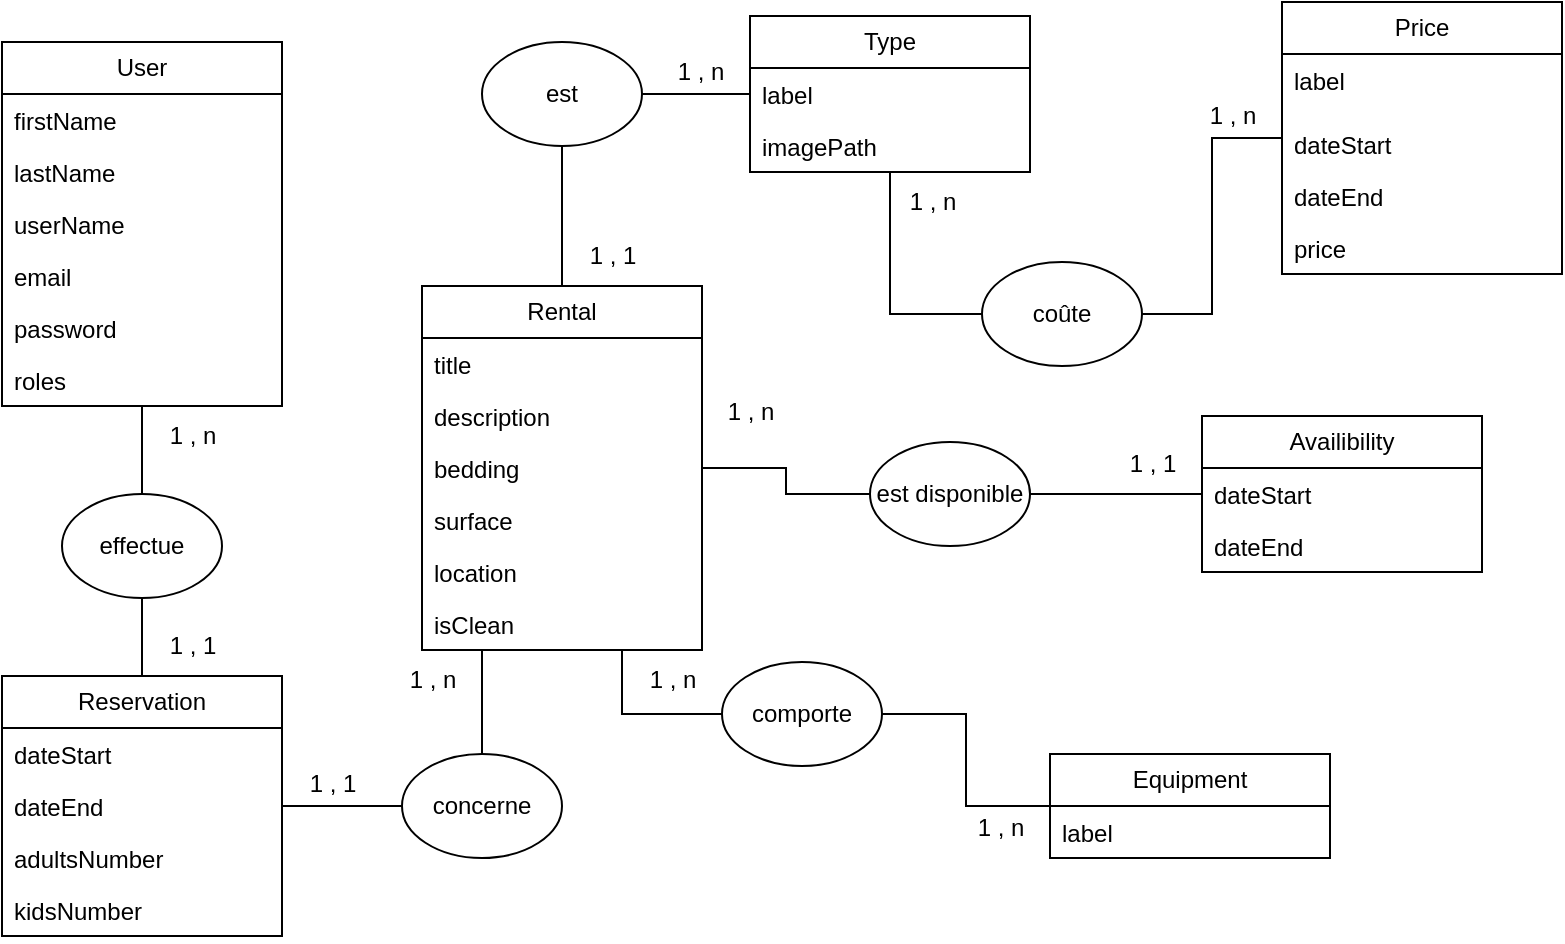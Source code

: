 <mxfile version="26.0.11">
  <diagram name="Page-1" id="E4lBogSGnSg3_TN0A-qY">
    <mxGraphModel dx="1034" dy="461" grid="1" gridSize="10" guides="1" tooltips="1" connect="1" arrows="1" fold="1" page="1" pageScale="1" pageWidth="827" pageHeight="1169" math="0" shadow="0">
      <root>
        <mxCell id="0" />
        <mxCell id="1" parent="0" />
        <mxCell id="Amm_83jfL92WNA0lxqHZ-40" style="edgeStyle=orthogonalEdgeStyle;rounded=0;orthogonalLoop=1;jettySize=auto;html=1;exitX=0.5;exitY=1;exitDx=0;exitDy=0;entryX=0.5;entryY=0;entryDx=0;entryDy=0;endArrow=none;startFill=0;" parent="1" source="Amm_83jfL92WNA0lxqHZ-1" target="Amm_83jfL92WNA0lxqHZ-39" edge="1">
          <mxGeometry relative="1" as="geometry" />
        </mxCell>
        <mxCell id="Amm_83jfL92WNA0lxqHZ-1" value="User" style="swimlane;fontStyle=0;childLayout=stackLayout;horizontal=1;startSize=26;fillColor=none;horizontalStack=0;resizeParent=1;resizeParentMax=0;resizeLast=0;collapsible=1;marginBottom=0;whiteSpace=wrap;html=1;" parent="1" vertex="1">
          <mxGeometry x="40" y="40" width="140" height="182" as="geometry" />
        </mxCell>
        <mxCell id="Amm_83jfL92WNA0lxqHZ-2" value="&lt;div&gt;firstName&lt;/div&gt;" style="text;strokeColor=none;fillColor=none;align=left;verticalAlign=top;spacingLeft=4;spacingRight=4;overflow=hidden;rotatable=0;points=[[0,0.5],[1,0.5]];portConstraint=eastwest;whiteSpace=wrap;html=1;" parent="Amm_83jfL92WNA0lxqHZ-1" vertex="1">
          <mxGeometry y="26" width="140" height="26" as="geometry" />
        </mxCell>
        <mxCell id="Amm_83jfL92WNA0lxqHZ-3" value="lastName" style="text;strokeColor=none;fillColor=none;align=left;verticalAlign=top;spacingLeft=4;spacingRight=4;overflow=hidden;rotatable=0;points=[[0,0.5],[1,0.5]];portConstraint=eastwest;whiteSpace=wrap;html=1;" parent="Amm_83jfL92WNA0lxqHZ-1" vertex="1">
          <mxGeometry y="52" width="140" height="26" as="geometry" />
        </mxCell>
        <mxCell id="Amm_83jfL92WNA0lxqHZ-4" value="userName" style="text;strokeColor=none;fillColor=none;align=left;verticalAlign=top;spacingLeft=4;spacingRight=4;overflow=hidden;rotatable=0;points=[[0,0.5],[1,0.5]];portConstraint=eastwest;whiteSpace=wrap;html=1;" parent="Amm_83jfL92WNA0lxqHZ-1" vertex="1">
          <mxGeometry y="78" width="140" height="26" as="geometry" />
        </mxCell>
        <mxCell id="Amm_83jfL92WNA0lxqHZ-5" value="&lt;div&gt;email&lt;/div&gt;" style="text;strokeColor=none;fillColor=none;align=left;verticalAlign=top;spacingLeft=4;spacingRight=4;overflow=hidden;rotatable=0;points=[[0,0.5],[1,0.5]];portConstraint=eastwest;whiteSpace=wrap;html=1;" parent="Amm_83jfL92WNA0lxqHZ-1" vertex="1">
          <mxGeometry y="104" width="140" height="26" as="geometry" />
        </mxCell>
        <mxCell id="Amm_83jfL92WNA0lxqHZ-6" value="password" style="text;strokeColor=none;fillColor=none;align=left;verticalAlign=top;spacingLeft=4;spacingRight=4;overflow=hidden;rotatable=0;points=[[0,0.5],[1,0.5]];portConstraint=eastwest;whiteSpace=wrap;html=1;" parent="Amm_83jfL92WNA0lxqHZ-1" vertex="1">
          <mxGeometry y="130" width="140" height="26" as="geometry" />
        </mxCell>
        <mxCell id="Amm_83jfL92WNA0lxqHZ-7" value="roles" style="text;strokeColor=none;fillColor=none;align=left;verticalAlign=top;spacingLeft=4;spacingRight=4;overflow=hidden;rotatable=0;points=[[0,0.5],[1,0.5]];portConstraint=eastwest;whiteSpace=wrap;html=1;" parent="Amm_83jfL92WNA0lxqHZ-1" vertex="1">
          <mxGeometry y="156" width="140" height="26" as="geometry" />
        </mxCell>
        <mxCell id="Amm_83jfL92WNA0lxqHZ-8" value="Price" style="swimlane;fontStyle=0;childLayout=stackLayout;horizontal=1;startSize=26;fillColor=none;horizontalStack=0;resizeParent=1;resizeParentMax=0;resizeLast=0;collapsible=1;marginBottom=0;whiteSpace=wrap;html=1;" parent="1" vertex="1">
          <mxGeometry x="680" y="20" width="140" height="136" as="geometry" />
        </mxCell>
        <mxCell id="Amm_83jfL92WNA0lxqHZ-9" value="label" style="text;strokeColor=none;fillColor=none;align=left;verticalAlign=top;spacingLeft=4;spacingRight=4;overflow=hidden;rotatable=0;points=[[0,0.5],[1,0.5]];portConstraint=eastwest;whiteSpace=wrap;html=1;" parent="Amm_83jfL92WNA0lxqHZ-8" vertex="1">
          <mxGeometry y="26" width="140" height="32" as="geometry" />
        </mxCell>
        <mxCell id="Amm_83jfL92WNA0lxqHZ-10" value="dateStart" style="text;strokeColor=none;fillColor=none;align=left;verticalAlign=top;spacingLeft=4;spacingRight=4;overflow=hidden;rotatable=0;points=[[0,0.5],[1,0.5]];portConstraint=eastwest;whiteSpace=wrap;html=1;" parent="Amm_83jfL92WNA0lxqHZ-8" vertex="1">
          <mxGeometry y="58" width="140" height="26" as="geometry" />
        </mxCell>
        <mxCell id="Amm_83jfL92WNA0lxqHZ-11" value="dateEnd" style="text;strokeColor=none;fillColor=none;align=left;verticalAlign=top;spacingLeft=4;spacingRight=4;overflow=hidden;rotatable=0;points=[[0,0.5],[1,0.5]];portConstraint=eastwest;whiteSpace=wrap;html=1;" parent="Amm_83jfL92WNA0lxqHZ-8" vertex="1">
          <mxGeometry y="84" width="140" height="26" as="geometry" />
        </mxCell>
        <mxCell id="Amm_83jfL92WNA0lxqHZ-12" value="price" style="text;strokeColor=none;fillColor=none;align=left;verticalAlign=top;spacingLeft=4;spacingRight=4;overflow=hidden;rotatable=0;points=[[0,0.5],[1,0.5]];portConstraint=eastwest;whiteSpace=wrap;html=1;" parent="Amm_83jfL92WNA0lxqHZ-8" vertex="1">
          <mxGeometry y="110" width="140" height="26" as="geometry" />
        </mxCell>
        <mxCell id="Amm_83jfL92WNA0lxqHZ-49" style="edgeStyle=orthogonalEdgeStyle;rounded=0;orthogonalLoop=1;jettySize=auto;html=1;entryX=0;entryY=0.5;entryDx=0;entryDy=0;endArrow=none;startFill=0;" parent="1" source="Amm_83jfL92WNA0lxqHZ-13" target="Amm_83jfL92WNA0lxqHZ-48" edge="1">
          <mxGeometry relative="1" as="geometry" />
        </mxCell>
        <mxCell id="Amm_83jfL92WNA0lxqHZ-13" value="Type" style="swimlane;fontStyle=0;childLayout=stackLayout;horizontal=1;startSize=26;fillColor=none;horizontalStack=0;resizeParent=1;resizeParentMax=0;resizeLast=0;collapsible=1;marginBottom=0;whiteSpace=wrap;html=1;" parent="1" vertex="1">
          <mxGeometry x="414" y="27" width="140" height="78" as="geometry" />
        </mxCell>
        <mxCell id="Amm_83jfL92WNA0lxqHZ-14" value="label" style="text;strokeColor=none;fillColor=none;align=left;verticalAlign=top;spacingLeft=4;spacingRight=4;overflow=hidden;rotatable=0;points=[[0,0.5],[1,0.5]];portConstraint=eastwest;whiteSpace=wrap;html=1;" parent="Amm_83jfL92WNA0lxqHZ-13" vertex="1">
          <mxGeometry y="26" width="140" height="26" as="geometry" />
        </mxCell>
        <mxCell id="Amm_83jfL92WNA0lxqHZ-16" value="&lt;div&gt;imagePath&lt;/div&gt;" style="text;strokeColor=none;fillColor=none;align=left;verticalAlign=top;spacingLeft=4;spacingRight=4;overflow=hidden;rotatable=0;points=[[0,0.5],[1,0.5]];portConstraint=eastwest;whiteSpace=wrap;html=1;" parent="Amm_83jfL92WNA0lxqHZ-13" vertex="1">
          <mxGeometry y="52" width="140" height="26" as="geometry" />
        </mxCell>
        <mxCell id="Amm_83jfL92WNA0lxqHZ-43" style="edgeStyle=orthogonalEdgeStyle;rounded=0;orthogonalLoop=1;jettySize=auto;html=1;entryX=0;entryY=0.5;entryDx=0;entryDy=0;endArrow=none;startFill=0;" parent="1" source="Amm_83jfL92WNA0lxqHZ-17" target="Amm_83jfL92WNA0lxqHZ-42" edge="1">
          <mxGeometry relative="1" as="geometry" />
        </mxCell>
        <mxCell id="Amm_83jfL92WNA0lxqHZ-17" value="Reservation" style="swimlane;fontStyle=0;childLayout=stackLayout;horizontal=1;startSize=26;fillColor=none;horizontalStack=0;resizeParent=1;resizeParentMax=0;resizeLast=0;collapsible=1;marginBottom=0;whiteSpace=wrap;html=1;" parent="1" vertex="1">
          <mxGeometry x="40" y="357" width="140" height="130" as="geometry" />
        </mxCell>
        <mxCell id="Amm_83jfL92WNA0lxqHZ-19" value="dateStart" style="text;strokeColor=none;fillColor=none;align=left;verticalAlign=top;spacingLeft=4;spacingRight=4;overflow=hidden;rotatable=0;points=[[0,0.5],[1,0.5]];portConstraint=eastwest;whiteSpace=wrap;html=1;" parent="Amm_83jfL92WNA0lxqHZ-17" vertex="1">
          <mxGeometry y="26" width="140" height="26" as="geometry" />
        </mxCell>
        <mxCell id="Amm_83jfL92WNA0lxqHZ-20" value="dateEnd" style="text;strokeColor=none;fillColor=none;align=left;verticalAlign=top;spacingLeft=4;spacingRight=4;overflow=hidden;rotatable=0;points=[[0,0.5],[1,0.5]];portConstraint=eastwest;whiteSpace=wrap;html=1;" parent="Amm_83jfL92WNA0lxqHZ-17" vertex="1">
          <mxGeometry y="52" width="140" height="26" as="geometry" />
        </mxCell>
        <mxCell id="Amm_83jfL92WNA0lxqHZ-21" value="adultsNumber" style="text;strokeColor=none;fillColor=none;align=left;verticalAlign=top;spacingLeft=4;spacingRight=4;overflow=hidden;rotatable=0;points=[[0,0.5],[1,0.5]];portConstraint=eastwest;whiteSpace=wrap;html=1;" parent="Amm_83jfL92WNA0lxqHZ-17" vertex="1">
          <mxGeometry y="78" width="140" height="26" as="geometry" />
        </mxCell>
        <mxCell id="Amm_83jfL92WNA0lxqHZ-22" value="kidsNumber" style="text;strokeColor=none;fillColor=none;align=left;verticalAlign=top;spacingLeft=4;spacingRight=4;overflow=hidden;rotatable=0;points=[[0,0.5],[1,0.5]];portConstraint=eastwest;whiteSpace=wrap;html=1;" parent="Amm_83jfL92WNA0lxqHZ-17" vertex="1">
          <mxGeometry y="104" width="140" height="26" as="geometry" />
        </mxCell>
        <mxCell id="Amm_83jfL92WNA0lxqHZ-46" style="edgeStyle=orthogonalEdgeStyle;rounded=0;orthogonalLoop=1;jettySize=auto;html=1;entryX=0.5;entryY=1;entryDx=0;entryDy=0;endArrow=none;startFill=0;" parent="1" source="Amm_83jfL92WNA0lxqHZ-23" target="Amm_83jfL92WNA0lxqHZ-45" edge="1">
          <mxGeometry relative="1" as="geometry" />
        </mxCell>
        <mxCell id="Amm_83jfL92WNA0lxqHZ-52" style="edgeStyle=orthogonalEdgeStyle;rounded=0;orthogonalLoop=1;jettySize=auto;html=1;entryX=0;entryY=0.5;entryDx=0;entryDy=0;endArrow=none;startFill=0;" parent="1" source="Amm_83jfL92WNA0lxqHZ-23" target="Amm_83jfL92WNA0lxqHZ-51" edge="1">
          <mxGeometry relative="1" as="geometry" />
        </mxCell>
        <mxCell id="Amm_83jfL92WNA0lxqHZ-23" value="Rental" style="swimlane;fontStyle=0;childLayout=stackLayout;horizontal=1;startSize=26;fillColor=none;horizontalStack=0;resizeParent=1;resizeParentMax=0;resizeLast=0;collapsible=1;marginBottom=0;whiteSpace=wrap;html=1;" parent="1" vertex="1">
          <mxGeometry x="250" y="162" width="140" height="182" as="geometry" />
        </mxCell>
        <mxCell id="Amm_83jfL92WNA0lxqHZ-24" value="title" style="text;strokeColor=none;fillColor=none;align=left;verticalAlign=top;spacingLeft=4;spacingRight=4;overflow=hidden;rotatable=0;points=[[0,0.5],[1,0.5]];portConstraint=eastwest;whiteSpace=wrap;html=1;" parent="Amm_83jfL92WNA0lxqHZ-23" vertex="1">
          <mxGeometry y="26" width="140" height="26" as="geometry" />
        </mxCell>
        <mxCell id="Amm_83jfL92WNA0lxqHZ-25" value="description" style="text;strokeColor=none;fillColor=none;align=left;verticalAlign=top;spacingLeft=4;spacingRight=4;overflow=hidden;rotatable=0;points=[[0,0.5],[1,0.5]];portConstraint=eastwest;whiteSpace=wrap;html=1;" parent="Amm_83jfL92WNA0lxqHZ-23" vertex="1">
          <mxGeometry y="52" width="140" height="26" as="geometry" />
        </mxCell>
        <mxCell id="Amm_83jfL92WNA0lxqHZ-26" value="bedding" style="text;strokeColor=none;fillColor=none;align=left;verticalAlign=top;spacingLeft=4;spacingRight=4;overflow=hidden;rotatable=0;points=[[0,0.5],[1,0.5]];portConstraint=eastwest;whiteSpace=wrap;html=1;" parent="Amm_83jfL92WNA0lxqHZ-23" vertex="1">
          <mxGeometry y="78" width="140" height="26" as="geometry" />
        </mxCell>
        <mxCell id="Amm_83jfL92WNA0lxqHZ-27" value="surface" style="text;strokeColor=none;fillColor=none;align=left;verticalAlign=top;spacingLeft=4;spacingRight=4;overflow=hidden;rotatable=0;points=[[0,0.5],[1,0.5]];portConstraint=eastwest;whiteSpace=wrap;html=1;" parent="Amm_83jfL92WNA0lxqHZ-23" vertex="1">
          <mxGeometry y="104" width="140" height="26" as="geometry" />
        </mxCell>
        <mxCell id="Amm_83jfL92WNA0lxqHZ-28" value="location" style="text;strokeColor=none;fillColor=none;align=left;verticalAlign=top;spacingLeft=4;spacingRight=4;overflow=hidden;rotatable=0;points=[[0,0.5],[1,0.5]];portConstraint=eastwest;whiteSpace=wrap;html=1;" parent="Amm_83jfL92WNA0lxqHZ-23" vertex="1">
          <mxGeometry y="130" width="140" height="26" as="geometry" />
        </mxCell>
        <mxCell id="xuhuSsHoSAXeTqK2YNYh-1" value="isClean" style="text;strokeColor=none;fillColor=none;align=left;verticalAlign=top;spacingLeft=4;spacingRight=4;overflow=hidden;rotatable=0;points=[[0,0.5],[1,0.5]];portConstraint=eastwest;whiteSpace=wrap;html=1;" vertex="1" parent="Amm_83jfL92WNA0lxqHZ-23">
          <mxGeometry y="156" width="140" height="26" as="geometry" />
        </mxCell>
        <mxCell id="Amm_83jfL92WNA0lxqHZ-29" value="Availibility" style="swimlane;fontStyle=0;childLayout=stackLayout;horizontal=1;startSize=26;fillColor=none;horizontalStack=0;resizeParent=1;resizeParentMax=0;resizeLast=0;collapsible=1;marginBottom=0;whiteSpace=wrap;html=1;" parent="1" vertex="1">
          <mxGeometry x="640" y="227" width="140" height="78" as="geometry" />
        </mxCell>
        <mxCell id="Amm_83jfL92WNA0lxqHZ-30" value="dateStart" style="text;strokeColor=none;fillColor=none;align=left;verticalAlign=top;spacingLeft=4;spacingRight=4;overflow=hidden;rotatable=0;points=[[0,0.5],[1,0.5]];portConstraint=eastwest;whiteSpace=wrap;html=1;" parent="Amm_83jfL92WNA0lxqHZ-29" vertex="1">
          <mxGeometry y="26" width="140" height="26" as="geometry" />
        </mxCell>
        <mxCell id="Amm_83jfL92WNA0lxqHZ-31" value="dateEnd" style="text;strokeColor=none;fillColor=none;align=left;verticalAlign=top;spacingLeft=4;spacingRight=4;overflow=hidden;rotatable=0;points=[[0,0.5],[1,0.5]];portConstraint=eastwest;whiteSpace=wrap;html=1;" parent="Amm_83jfL92WNA0lxqHZ-29" vertex="1">
          <mxGeometry y="52" width="140" height="26" as="geometry" />
        </mxCell>
        <mxCell id="Amm_83jfL92WNA0lxqHZ-33" value="Equipment" style="swimlane;fontStyle=0;childLayout=stackLayout;horizontal=1;startSize=26;fillColor=none;horizontalStack=0;resizeParent=1;resizeParentMax=0;resizeLast=0;collapsible=1;marginBottom=0;whiteSpace=wrap;html=1;" parent="1" vertex="1">
          <mxGeometry x="564" y="396" width="140" height="52" as="geometry" />
        </mxCell>
        <mxCell id="Amm_83jfL92WNA0lxqHZ-34" value="label" style="text;strokeColor=none;fillColor=none;align=left;verticalAlign=top;spacingLeft=4;spacingRight=4;overflow=hidden;rotatable=0;points=[[0,0.5],[1,0.5]];portConstraint=eastwest;whiteSpace=wrap;html=1;" parent="Amm_83jfL92WNA0lxqHZ-33" vertex="1">
          <mxGeometry y="26" width="140" height="26" as="geometry" />
        </mxCell>
        <mxCell id="Amm_83jfL92WNA0lxqHZ-41" style="edgeStyle=orthogonalEdgeStyle;rounded=0;orthogonalLoop=1;jettySize=auto;html=1;exitX=0.5;exitY=1;exitDx=0;exitDy=0;entryX=0.5;entryY=0;entryDx=0;entryDy=0;endArrow=none;startFill=0;" parent="1" source="Amm_83jfL92WNA0lxqHZ-39" target="Amm_83jfL92WNA0lxqHZ-17" edge="1">
          <mxGeometry relative="1" as="geometry" />
        </mxCell>
        <mxCell id="Amm_83jfL92WNA0lxqHZ-39" value="&lt;div&gt;effectue&lt;/div&gt;" style="ellipse;whiteSpace=wrap;html=1;" parent="1" vertex="1">
          <mxGeometry x="70" y="266" width="80" height="52" as="geometry" />
        </mxCell>
        <mxCell id="Amm_83jfL92WNA0lxqHZ-44" style="edgeStyle=orthogonalEdgeStyle;rounded=0;orthogonalLoop=1;jettySize=auto;html=1;endArrow=none;startFill=0;" parent="1" source="Amm_83jfL92WNA0lxqHZ-42" target="Amm_83jfL92WNA0lxqHZ-23" edge="1">
          <mxGeometry relative="1" as="geometry">
            <Array as="points">
              <mxPoint x="280" y="330" />
              <mxPoint x="280" y="330" />
            </Array>
          </mxGeometry>
        </mxCell>
        <mxCell id="Amm_83jfL92WNA0lxqHZ-42" value="concerne" style="ellipse;whiteSpace=wrap;html=1;" parent="1" vertex="1">
          <mxGeometry x="240" y="396" width="80" height="52" as="geometry" />
        </mxCell>
        <mxCell id="Amm_83jfL92WNA0lxqHZ-47" style="edgeStyle=orthogonalEdgeStyle;rounded=0;orthogonalLoop=1;jettySize=auto;html=1;endArrow=none;startFill=0;" parent="1" source="Amm_83jfL92WNA0lxqHZ-45" target="Amm_83jfL92WNA0lxqHZ-13" edge="1">
          <mxGeometry relative="1" as="geometry" />
        </mxCell>
        <mxCell id="Amm_83jfL92WNA0lxqHZ-45" value="est" style="ellipse;whiteSpace=wrap;html=1;" parent="1" vertex="1">
          <mxGeometry x="280" y="40" width="80" height="52" as="geometry" />
        </mxCell>
        <mxCell id="Amm_83jfL92WNA0lxqHZ-50" style="edgeStyle=orthogonalEdgeStyle;rounded=0;orthogonalLoop=1;jettySize=auto;html=1;endArrow=none;startFill=0;" parent="1" source="Amm_83jfL92WNA0lxqHZ-48" target="Amm_83jfL92WNA0lxqHZ-8" edge="1">
          <mxGeometry relative="1" as="geometry" />
        </mxCell>
        <mxCell id="Amm_83jfL92WNA0lxqHZ-48" value="coûte" style="ellipse;whiteSpace=wrap;html=1;" parent="1" vertex="1">
          <mxGeometry x="530" y="150" width="80" height="52" as="geometry" />
        </mxCell>
        <mxCell id="Amm_83jfL92WNA0lxqHZ-53" style="edgeStyle=orthogonalEdgeStyle;rounded=0;orthogonalLoop=1;jettySize=auto;html=1;endArrow=none;startFill=0;" parent="1" source="Amm_83jfL92WNA0lxqHZ-51" target="Amm_83jfL92WNA0lxqHZ-29" edge="1">
          <mxGeometry relative="1" as="geometry" />
        </mxCell>
        <mxCell id="Amm_83jfL92WNA0lxqHZ-51" value="est disponible" style="ellipse;whiteSpace=wrap;html=1;" parent="1" vertex="1">
          <mxGeometry x="474" y="240" width="80" height="52" as="geometry" />
        </mxCell>
        <mxCell id="Amm_83jfL92WNA0lxqHZ-56" style="edgeStyle=orthogonalEdgeStyle;rounded=0;orthogonalLoop=1;jettySize=auto;html=1;endArrow=none;startFill=0;" parent="1" source="Amm_83jfL92WNA0lxqHZ-54" target="Amm_83jfL92WNA0lxqHZ-23" edge="1">
          <mxGeometry relative="1" as="geometry">
            <Array as="points">
              <mxPoint x="350" y="376" />
            </Array>
          </mxGeometry>
        </mxCell>
        <mxCell id="Amm_83jfL92WNA0lxqHZ-57" style="edgeStyle=orthogonalEdgeStyle;rounded=0;orthogonalLoop=1;jettySize=auto;html=1;endArrow=none;startFill=0;" parent="1" source="Amm_83jfL92WNA0lxqHZ-54" target="Amm_83jfL92WNA0lxqHZ-33" edge="1">
          <mxGeometry relative="1" as="geometry" />
        </mxCell>
        <mxCell id="Amm_83jfL92WNA0lxqHZ-54" value="comporte" style="ellipse;whiteSpace=wrap;html=1;" parent="1" vertex="1">
          <mxGeometry x="400" y="350" width="80" height="52" as="geometry" />
        </mxCell>
        <mxCell id="Amm_83jfL92WNA0lxqHZ-58" value="1 , n" style="text;html=1;align=center;verticalAlign=middle;resizable=0;points=[];autosize=1;strokeColor=none;fillColor=none;" parent="1" vertex="1">
          <mxGeometry x="514" y="418" width="50" height="30" as="geometry" />
        </mxCell>
        <mxCell id="Amm_83jfL92WNA0lxqHZ-59" value="1 , n" style="text;html=1;align=center;verticalAlign=middle;resizable=0;points=[];autosize=1;strokeColor=none;fillColor=none;" parent="1" vertex="1">
          <mxGeometry x="350" y="344" width="50" height="30" as="geometry" />
        </mxCell>
        <mxCell id="Amm_83jfL92WNA0lxqHZ-60" value="1 , 1" style="text;html=1;align=center;verticalAlign=middle;resizable=0;points=[];autosize=1;strokeColor=none;fillColor=none;" parent="1" vertex="1">
          <mxGeometry x="180" y="396" width="50" height="30" as="geometry" />
        </mxCell>
        <mxCell id="Amm_83jfL92WNA0lxqHZ-61" value="1 , 1" style="text;html=1;align=center;verticalAlign=middle;resizable=0;points=[];autosize=1;strokeColor=none;fillColor=none;" parent="1" vertex="1">
          <mxGeometry x="110" y="327" width="50" height="30" as="geometry" />
        </mxCell>
        <mxCell id="Amm_83jfL92WNA0lxqHZ-62" value="1 , n" style="text;html=1;align=center;verticalAlign=middle;resizable=0;points=[];autosize=1;strokeColor=none;fillColor=none;" parent="1" vertex="1">
          <mxGeometry x="110" y="222" width="50" height="30" as="geometry" />
        </mxCell>
        <mxCell id="Amm_83jfL92WNA0lxqHZ-63" value="1 , 1" style="text;html=1;align=center;verticalAlign=middle;resizable=0;points=[];autosize=1;strokeColor=none;fillColor=none;" parent="1" vertex="1">
          <mxGeometry x="320" y="132" width="50" height="30" as="geometry" />
        </mxCell>
        <mxCell id="Amm_83jfL92WNA0lxqHZ-64" value="1 , n" style="text;html=1;align=center;verticalAlign=middle;resizable=0;points=[];autosize=1;strokeColor=none;fillColor=none;" parent="1" vertex="1">
          <mxGeometry x="364" y="40" width="50" height="30" as="geometry" />
        </mxCell>
        <mxCell id="Amm_83jfL92WNA0lxqHZ-67" value="1 , n" style="text;html=1;align=center;verticalAlign=middle;resizable=0;points=[];autosize=1;strokeColor=none;fillColor=none;" parent="1" vertex="1">
          <mxGeometry x="480" y="105" width="50" height="30" as="geometry" />
        </mxCell>
        <mxCell id="Amm_83jfL92WNA0lxqHZ-70" value="1 , n" style="text;html=1;align=center;verticalAlign=middle;resizable=0;points=[];autosize=1;strokeColor=none;fillColor=none;" parent="1" vertex="1">
          <mxGeometry x="630" y="62" width="50" height="30" as="geometry" />
        </mxCell>
        <mxCell id="Amm_83jfL92WNA0lxqHZ-71" value="1 , 1" style="text;html=1;align=center;verticalAlign=middle;resizable=0;points=[];autosize=1;strokeColor=none;fillColor=none;" parent="1" vertex="1">
          <mxGeometry x="590" y="236" width="50" height="30" as="geometry" />
        </mxCell>
        <mxCell id="Amm_83jfL92WNA0lxqHZ-72" value="1 , n" style="text;html=1;align=center;verticalAlign=middle;resizable=0;points=[];autosize=1;strokeColor=none;fillColor=none;" parent="1" vertex="1">
          <mxGeometry x="389" y="210" width="50" height="30" as="geometry" />
        </mxCell>
        <mxCell id="Amm_83jfL92WNA0lxqHZ-73" value="1 , n" style="text;html=1;align=center;verticalAlign=middle;resizable=0;points=[];autosize=1;strokeColor=none;fillColor=none;" parent="1" vertex="1">
          <mxGeometry x="230" y="344" width="50" height="30" as="geometry" />
        </mxCell>
      </root>
    </mxGraphModel>
  </diagram>
</mxfile>
